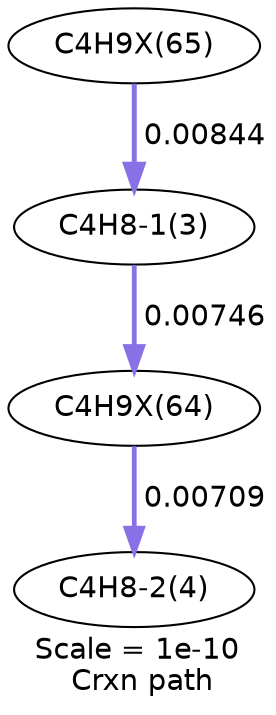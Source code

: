 digraph reaction_paths {
center=1;
s15 -> s6[fontname="Helvetica", style="setlinewidth(2.39)", arrowsize=1.2, color="0.7, 0.508, 0.9"
, label=" 0.00844"];
s6 -> s14[fontname="Helvetica", style="setlinewidth(2.3)", arrowsize=1.15, color="0.7, 0.507, 0.9"
, label=" 0.00746"];
s14 -> s7[fontname="Helvetica", style="setlinewidth(2.26)", arrowsize=1.13, color="0.7, 0.507, 0.9"
, label=" 0.00709"];
s6 [ fontname="Helvetica", label="C4H8-1(3)"];
s7 [ fontname="Helvetica", label="C4H8-2(4)"];
s14 [ fontname="Helvetica", label="C4H9X(64)"];
s15 [ fontname="Helvetica", label="C4H9X(65)"];
 label = "Scale = 1e-10\l Crxn path";
 fontname = "Helvetica";
}
